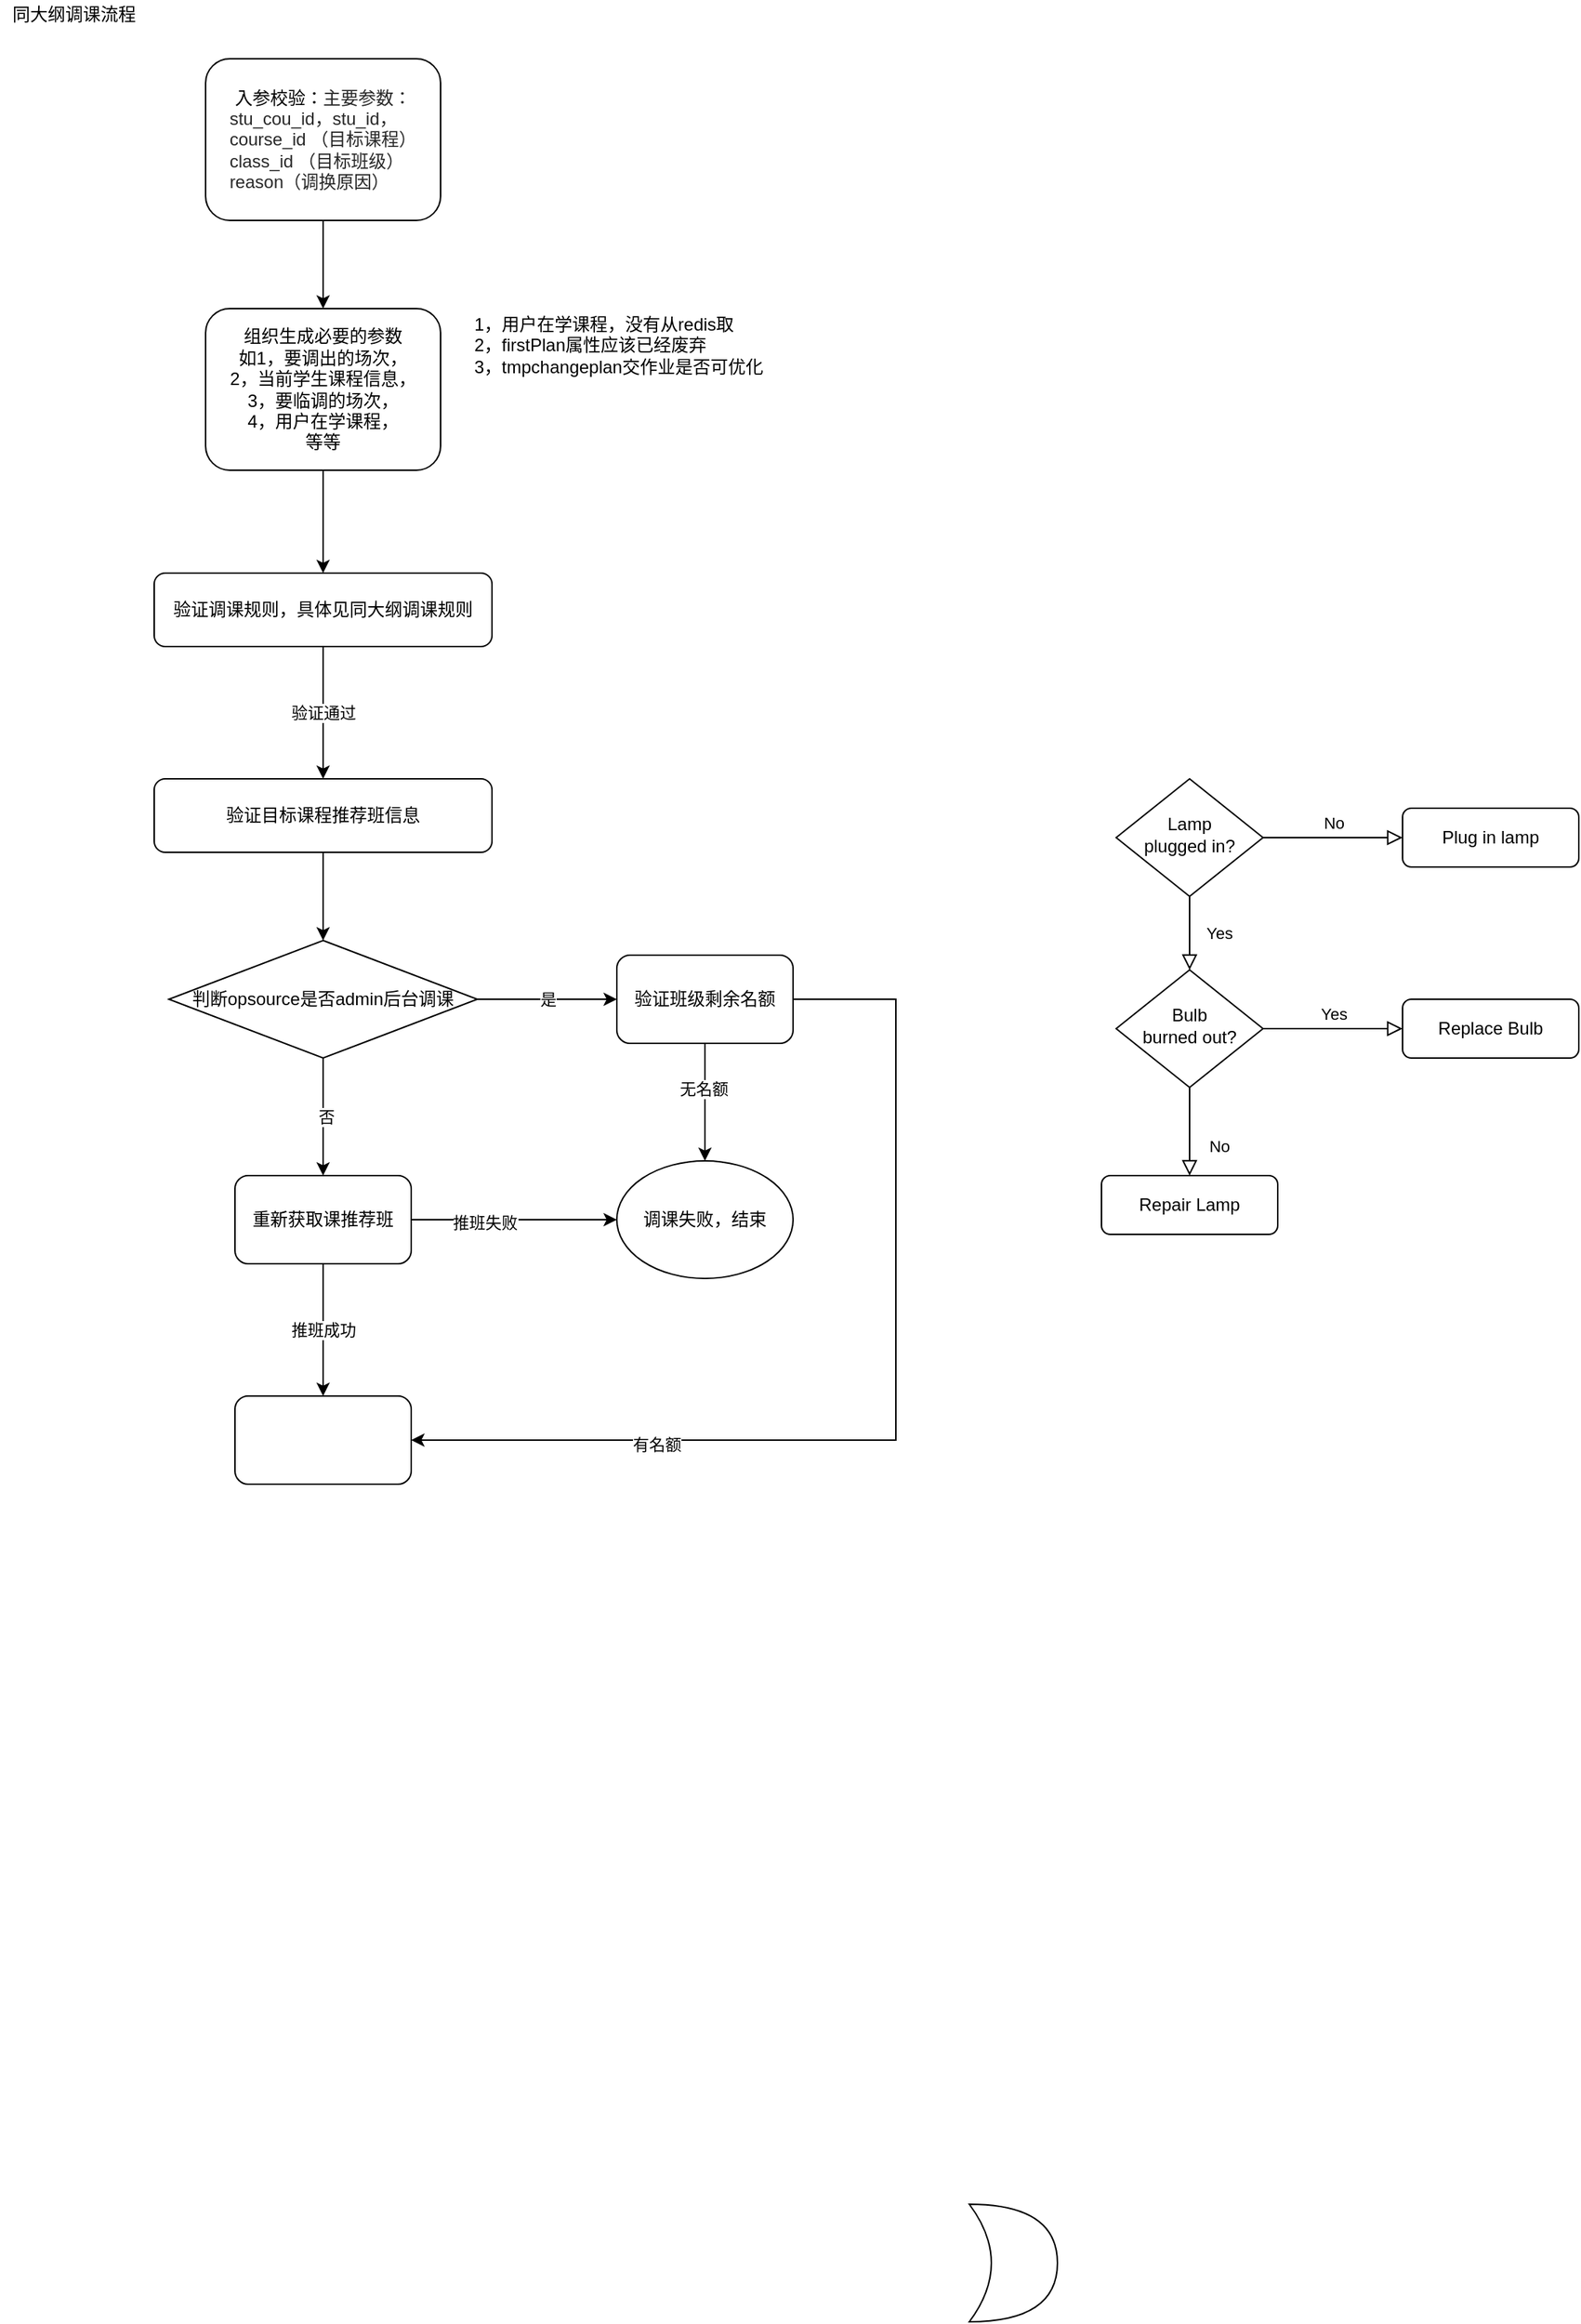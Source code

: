 <mxfile version="13.10.1" type="github">
  <diagram id="C5RBs43oDa-KdzZeNtuy" name="Page-1">
    <mxGraphModel dx="1186" dy="547" grid="1" gridSize="10" guides="1" tooltips="1" connect="1" arrows="1" fold="1" page="1" pageScale="1" pageWidth="827" pageHeight="1169" math="0" shadow="0">
      <root>
        <mxCell id="WIyWlLk6GJQsqaUBKTNV-0" />
        <mxCell id="WIyWlLk6GJQsqaUBKTNV-1" parent="WIyWlLk6GJQsqaUBKTNV-0" />
        <mxCell id="c8h9RsbaAIV6zPXawKrJ-4" style="edgeStyle=orthogonalEdgeStyle;rounded=0;orthogonalLoop=1;jettySize=auto;html=1;" edge="1" parent="WIyWlLk6GJQsqaUBKTNV-1" source="WIyWlLk6GJQsqaUBKTNV-3" target="c8h9RsbaAIV6zPXawKrJ-2">
          <mxGeometry relative="1" as="geometry" />
        </mxCell>
        <mxCell id="WIyWlLk6GJQsqaUBKTNV-3" value="&lt;div&gt;&lt;span&gt;入参校验：&lt;/span&gt;&lt;span style=&quot;color: rgba(0 , 0 , 0 , 0.847)&quot;&gt;主要参数：&lt;/span&gt;&lt;/div&gt;&lt;div style=&quot;text-align: left ; color: rgba(0 , 0 , 0 , 0.847)&quot;&gt;stu_cou_id，stu_id，&lt;/div&gt;&lt;div style=&quot;text-align: left ; color: rgba(0 , 0 , 0 , 0.847)&quot;&gt;course_id （目标课程）&lt;/div&gt;&lt;div style=&quot;text-align: left ; color: rgba(0 , 0 , 0 , 0.847)&quot;&gt;class_id （目标班级）&lt;/div&gt;&lt;div style=&quot;text-align: left ; color: rgba(0 , 0 , 0 , 0.847)&quot;&gt;reason（调换原因）&lt;/div&gt;" style="rounded=1;whiteSpace=wrap;html=1;fontSize=12;glass=0;strokeWidth=1;shadow=0;align=center;" parent="WIyWlLk6GJQsqaUBKTNV-1" vertex="1">
          <mxGeometry x="180" y="60" width="160" height="110" as="geometry" />
        </mxCell>
        <mxCell id="WIyWlLk6GJQsqaUBKTNV-4" value="Yes" style="rounded=0;html=1;jettySize=auto;orthogonalLoop=1;fontSize=11;endArrow=block;endFill=0;endSize=8;strokeWidth=1;shadow=0;labelBackgroundColor=none;edgeStyle=orthogonalEdgeStyle;" parent="WIyWlLk6GJQsqaUBKTNV-1" source="WIyWlLk6GJQsqaUBKTNV-6" target="WIyWlLk6GJQsqaUBKTNV-10" edge="1">
          <mxGeometry y="20" relative="1" as="geometry">
            <mxPoint as="offset" />
          </mxGeometry>
        </mxCell>
        <mxCell id="WIyWlLk6GJQsqaUBKTNV-5" value="No" style="edgeStyle=orthogonalEdgeStyle;rounded=0;html=1;jettySize=auto;orthogonalLoop=1;fontSize=11;endArrow=block;endFill=0;endSize=8;strokeWidth=1;shadow=0;labelBackgroundColor=none;" parent="WIyWlLk6GJQsqaUBKTNV-1" source="WIyWlLk6GJQsqaUBKTNV-6" target="WIyWlLk6GJQsqaUBKTNV-7" edge="1">
          <mxGeometry y="10" relative="1" as="geometry">
            <mxPoint as="offset" />
          </mxGeometry>
        </mxCell>
        <mxCell id="WIyWlLk6GJQsqaUBKTNV-6" value="Lamp&lt;br&gt;plugged in?" style="rhombus;whiteSpace=wrap;html=1;shadow=0;fontFamily=Helvetica;fontSize=12;align=center;strokeWidth=1;spacing=6;spacingTop=-4;" parent="WIyWlLk6GJQsqaUBKTNV-1" vertex="1">
          <mxGeometry x="800" y="550" width="100" height="80" as="geometry" />
        </mxCell>
        <mxCell id="WIyWlLk6GJQsqaUBKTNV-7" value="Plug in lamp" style="rounded=1;whiteSpace=wrap;html=1;fontSize=12;glass=0;strokeWidth=1;shadow=0;" parent="WIyWlLk6GJQsqaUBKTNV-1" vertex="1">
          <mxGeometry x="995" y="570" width="120" height="40" as="geometry" />
        </mxCell>
        <mxCell id="WIyWlLk6GJQsqaUBKTNV-8" value="No" style="rounded=0;html=1;jettySize=auto;orthogonalLoop=1;fontSize=11;endArrow=block;endFill=0;endSize=8;strokeWidth=1;shadow=0;labelBackgroundColor=none;edgeStyle=orthogonalEdgeStyle;" parent="WIyWlLk6GJQsqaUBKTNV-1" source="WIyWlLk6GJQsqaUBKTNV-10" target="WIyWlLk6GJQsqaUBKTNV-11" edge="1">
          <mxGeometry x="0.333" y="20" relative="1" as="geometry">
            <mxPoint as="offset" />
          </mxGeometry>
        </mxCell>
        <mxCell id="WIyWlLk6GJQsqaUBKTNV-9" value="Yes" style="edgeStyle=orthogonalEdgeStyle;rounded=0;html=1;jettySize=auto;orthogonalLoop=1;fontSize=11;endArrow=block;endFill=0;endSize=8;strokeWidth=1;shadow=0;labelBackgroundColor=none;" parent="WIyWlLk6GJQsqaUBKTNV-1" source="WIyWlLk6GJQsqaUBKTNV-10" target="WIyWlLk6GJQsqaUBKTNV-12" edge="1">
          <mxGeometry y="10" relative="1" as="geometry">
            <mxPoint as="offset" />
          </mxGeometry>
        </mxCell>
        <mxCell id="WIyWlLk6GJQsqaUBKTNV-10" value="Bulb&lt;br&gt;burned out?" style="rhombus;whiteSpace=wrap;html=1;shadow=0;fontFamily=Helvetica;fontSize=12;align=center;strokeWidth=1;spacing=6;spacingTop=-4;" parent="WIyWlLk6GJQsqaUBKTNV-1" vertex="1">
          <mxGeometry x="800" y="680" width="100" height="80" as="geometry" />
        </mxCell>
        <mxCell id="WIyWlLk6GJQsqaUBKTNV-11" value="Repair Lamp" style="rounded=1;whiteSpace=wrap;html=1;fontSize=12;glass=0;strokeWidth=1;shadow=0;" parent="WIyWlLk6GJQsqaUBKTNV-1" vertex="1">
          <mxGeometry x="790" y="820" width="120" height="40" as="geometry" />
        </mxCell>
        <mxCell id="WIyWlLk6GJQsqaUBKTNV-12" value="Replace Bulb" style="rounded=1;whiteSpace=wrap;html=1;fontSize=12;glass=0;strokeWidth=1;shadow=0;" parent="WIyWlLk6GJQsqaUBKTNV-1" vertex="1">
          <mxGeometry x="995" y="700" width="120" height="40" as="geometry" />
        </mxCell>
        <mxCell id="c8h9RsbaAIV6zPXawKrJ-0" value="同大纲调课流程" style="text;html=1;align=center;verticalAlign=middle;resizable=0;points=[];autosize=1;" vertex="1" parent="WIyWlLk6GJQsqaUBKTNV-1">
          <mxGeometry x="40" y="20" width="100" height="20" as="geometry" />
        </mxCell>
        <mxCell id="c8h9RsbaAIV6zPXawKrJ-6" style="edgeStyle=orthogonalEdgeStyle;rounded=0;orthogonalLoop=1;jettySize=auto;html=1;" edge="1" parent="WIyWlLk6GJQsqaUBKTNV-1" source="c8h9RsbaAIV6zPXawKrJ-2" target="c8h9RsbaAIV6zPXawKrJ-3">
          <mxGeometry relative="1" as="geometry" />
        </mxCell>
        <mxCell id="c8h9RsbaAIV6zPXawKrJ-2" value="组织生成必要的参数&lt;br&gt;如1，要调出的场次，&lt;br&gt;2，当前学生课程信息，&lt;br&gt;3，要临调的场次，&lt;br&gt;4，用户在学课程，&lt;br&gt;等等" style="rounded=1;whiteSpace=wrap;html=1;fontSize=12;glass=0;strokeWidth=1;shadow=0;align=center;" vertex="1" parent="WIyWlLk6GJQsqaUBKTNV-1">
          <mxGeometry x="180" y="230" width="160" height="110" as="geometry" />
        </mxCell>
        <mxCell id="c8h9RsbaAIV6zPXawKrJ-8" value="验证通过" style="edgeStyle=orthogonalEdgeStyle;rounded=0;orthogonalLoop=1;jettySize=auto;html=1;" edge="1" parent="WIyWlLk6GJQsqaUBKTNV-1" source="c8h9RsbaAIV6zPXawKrJ-3" target="c8h9RsbaAIV6zPXawKrJ-7">
          <mxGeometry relative="1" as="geometry">
            <Array as="points">
              <mxPoint x="260" y="500" />
              <mxPoint x="260" y="500" />
            </Array>
          </mxGeometry>
        </mxCell>
        <mxCell id="c8h9RsbaAIV6zPXawKrJ-3" value="&lt;div style=&quot;text-align: center&quot;&gt;&lt;span style=&quot;text-align: left&quot;&gt;验证调课规则，具体见同大纲调课规则&lt;/span&gt;&lt;br&gt;&lt;/div&gt;" style="rounded=1;whiteSpace=wrap;html=1;fontSize=12;glass=0;strokeWidth=1;shadow=0;align=center;" vertex="1" parent="WIyWlLk6GJQsqaUBKTNV-1">
          <mxGeometry x="145" y="410" width="230" height="50" as="geometry" />
        </mxCell>
        <mxCell id="c8h9RsbaAIV6zPXawKrJ-5" value="1，用户在学课程，没有从redis取&lt;br&gt;2，firstPlan属性应该已经废弃&lt;br&gt;&lt;div&gt;&lt;span&gt;3，tmpchangeplan交作业是否可优化&lt;/span&gt;&lt;/div&gt;" style="text;html=1;strokeColor=none;fillColor=none;align=left;verticalAlign=middle;whiteSpace=wrap;rounded=0;" vertex="1" parent="WIyWlLk6GJQsqaUBKTNV-1">
          <mxGeometry x="361" y="230" width="229" height="50" as="geometry" />
        </mxCell>
        <mxCell id="c8h9RsbaAIV6zPXawKrJ-9" style="edgeStyle=orthogonalEdgeStyle;rounded=0;orthogonalLoop=1;jettySize=auto;html=1;" edge="1" parent="WIyWlLk6GJQsqaUBKTNV-1" source="c8h9RsbaAIV6zPXawKrJ-7" target="c8h9RsbaAIV6zPXawKrJ-10">
          <mxGeometry relative="1" as="geometry">
            <mxPoint x="260" y="690" as="targetPoint" />
          </mxGeometry>
        </mxCell>
        <mxCell id="c8h9RsbaAIV6zPXawKrJ-7" value="&lt;div style=&quot;text-align: left&quot;&gt;验证目标课程推荐班信息&lt;/div&gt;" style="rounded=1;whiteSpace=wrap;html=1;fontSize=12;glass=0;strokeWidth=1;shadow=0;align=center;" vertex="1" parent="WIyWlLk6GJQsqaUBKTNV-1">
          <mxGeometry x="145" y="550" width="230" height="50" as="geometry" />
        </mxCell>
        <mxCell id="c8h9RsbaAIV6zPXawKrJ-12" style="edgeStyle=orthogonalEdgeStyle;rounded=0;orthogonalLoop=1;jettySize=auto;html=1;entryX=0.5;entryY=0;entryDx=0;entryDy=0;" edge="1" parent="WIyWlLk6GJQsqaUBKTNV-1" source="c8h9RsbaAIV6zPXawKrJ-10" target="c8h9RsbaAIV6zPXawKrJ-16">
          <mxGeometry relative="1" as="geometry">
            <mxPoint x="260" y="840" as="targetPoint" />
          </mxGeometry>
        </mxCell>
        <mxCell id="c8h9RsbaAIV6zPXawKrJ-15" value="否" style="edgeLabel;html=1;align=center;verticalAlign=middle;resizable=0;points=[];" vertex="1" connectable="0" parent="c8h9RsbaAIV6zPXawKrJ-12">
          <mxGeometry y="2" relative="1" as="geometry">
            <mxPoint as="offset" />
          </mxGeometry>
        </mxCell>
        <mxCell id="c8h9RsbaAIV6zPXawKrJ-13" value="是" style="edgeStyle=orthogonalEdgeStyle;rounded=0;orthogonalLoop=1;jettySize=auto;html=1;exitX=1;exitY=0.5;exitDx=0;exitDy=0;entryX=0;entryY=0.5;entryDx=0;entryDy=0;" edge="1" parent="WIyWlLk6GJQsqaUBKTNV-1" source="c8h9RsbaAIV6zPXawKrJ-10" target="c8h9RsbaAIV6zPXawKrJ-14">
          <mxGeometry relative="1" as="geometry">
            <mxPoint x="460" y="720" as="targetPoint" />
          </mxGeometry>
        </mxCell>
        <mxCell id="c8h9RsbaAIV6zPXawKrJ-10" value="判断opsource是否admin后台调课" style="rhombus;whiteSpace=wrap;html=1;" vertex="1" parent="WIyWlLk6GJQsqaUBKTNV-1">
          <mxGeometry x="155" y="660" width="210" height="80" as="geometry" />
        </mxCell>
        <mxCell id="c8h9RsbaAIV6zPXawKrJ-20" style="edgeStyle=orthogonalEdgeStyle;rounded=0;orthogonalLoop=1;jettySize=auto;html=1;entryX=1;entryY=0.5;entryDx=0;entryDy=0;" edge="1" parent="WIyWlLk6GJQsqaUBKTNV-1" source="c8h9RsbaAIV6zPXawKrJ-14" target="c8h9RsbaAIV6zPXawKrJ-19">
          <mxGeometry relative="1" as="geometry">
            <Array as="points">
              <mxPoint x="650" y="700" />
              <mxPoint x="650" y="1000" />
            </Array>
          </mxGeometry>
        </mxCell>
        <mxCell id="c8h9RsbaAIV6zPXawKrJ-26" value="有名额" style="edgeLabel;html=1;align=center;verticalAlign=middle;resizable=0;points=[];" vertex="1" connectable="0" parent="c8h9RsbaAIV6zPXawKrJ-20">
          <mxGeometry x="0.523" y="3" relative="1" as="geometry">
            <mxPoint as="offset" />
          </mxGeometry>
        </mxCell>
        <mxCell id="c8h9RsbaAIV6zPXawKrJ-23" style="edgeStyle=orthogonalEdgeStyle;rounded=0;orthogonalLoop=1;jettySize=auto;html=1;entryX=0.5;entryY=0;entryDx=0;entryDy=0;" edge="1" parent="WIyWlLk6GJQsqaUBKTNV-1" source="c8h9RsbaAIV6zPXawKrJ-14" target="c8h9RsbaAIV6zPXawKrJ-22">
          <mxGeometry relative="1" as="geometry" />
        </mxCell>
        <mxCell id="c8h9RsbaAIV6zPXawKrJ-24" value="无名额" style="edgeLabel;html=1;align=center;verticalAlign=middle;resizable=0;points=[];" vertex="1" connectable="0" parent="c8h9RsbaAIV6zPXawKrJ-23">
          <mxGeometry x="-0.233" y="-1" relative="1" as="geometry">
            <mxPoint as="offset" />
          </mxGeometry>
        </mxCell>
        <mxCell id="c8h9RsbaAIV6zPXawKrJ-14" value="验证班级剩余名额" style="rounded=1;whiteSpace=wrap;html=1;" vertex="1" parent="WIyWlLk6GJQsqaUBKTNV-1">
          <mxGeometry x="460" y="670" width="120" height="60" as="geometry" />
        </mxCell>
        <mxCell id="c8h9RsbaAIV6zPXawKrJ-21" style="edgeStyle=orthogonalEdgeStyle;rounded=0;orthogonalLoop=1;jettySize=auto;html=1;entryX=0;entryY=0.5;entryDx=0;entryDy=0;" edge="1" parent="WIyWlLk6GJQsqaUBKTNV-1" source="c8h9RsbaAIV6zPXawKrJ-16" target="c8h9RsbaAIV6zPXawKrJ-22">
          <mxGeometry relative="1" as="geometry">
            <mxPoint x="380" y="850" as="targetPoint" />
          </mxGeometry>
        </mxCell>
        <mxCell id="c8h9RsbaAIV6zPXawKrJ-27" value="推班失败" style="edgeLabel;html=1;align=center;verticalAlign=middle;resizable=0;points=[];" vertex="1" connectable="0" parent="c8h9RsbaAIV6zPXawKrJ-21">
          <mxGeometry x="-0.287" y="-2" relative="1" as="geometry">
            <mxPoint as="offset" />
          </mxGeometry>
        </mxCell>
        <mxCell id="c8h9RsbaAIV6zPXawKrJ-28" value="推班成功" style="edgeStyle=orthogonalEdgeStyle;rounded=0;orthogonalLoop=1;jettySize=auto;html=1;" edge="1" parent="WIyWlLk6GJQsqaUBKTNV-1" source="c8h9RsbaAIV6zPXawKrJ-16" target="c8h9RsbaAIV6zPXawKrJ-19">
          <mxGeometry relative="1" as="geometry" />
        </mxCell>
        <mxCell id="c8h9RsbaAIV6zPXawKrJ-16" value="重新获取课推荐班" style="rounded=1;whiteSpace=wrap;html=1;" vertex="1" parent="WIyWlLk6GJQsqaUBKTNV-1">
          <mxGeometry x="200" y="820" width="120" height="60" as="geometry" />
        </mxCell>
        <mxCell id="c8h9RsbaAIV6zPXawKrJ-19" value="" style="rounded=1;whiteSpace=wrap;html=1;" vertex="1" parent="WIyWlLk6GJQsqaUBKTNV-1">
          <mxGeometry x="200" y="970" width="120" height="60" as="geometry" />
        </mxCell>
        <mxCell id="c8h9RsbaAIV6zPXawKrJ-22" value="调课失败，结束" style="ellipse;whiteSpace=wrap;html=1;" vertex="1" parent="WIyWlLk6GJQsqaUBKTNV-1">
          <mxGeometry x="460" y="810" width="120" height="80" as="geometry" />
        </mxCell>
        <mxCell id="c8h9RsbaAIV6zPXawKrJ-29" value="" style="shape=xor;whiteSpace=wrap;html=1;" vertex="1" parent="WIyWlLk6GJQsqaUBKTNV-1">
          <mxGeometry x="700" y="1520" width="60" height="80" as="geometry" />
        </mxCell>
      </root>
    </mxGraphModel>
  </diagram>
</mxfile>

